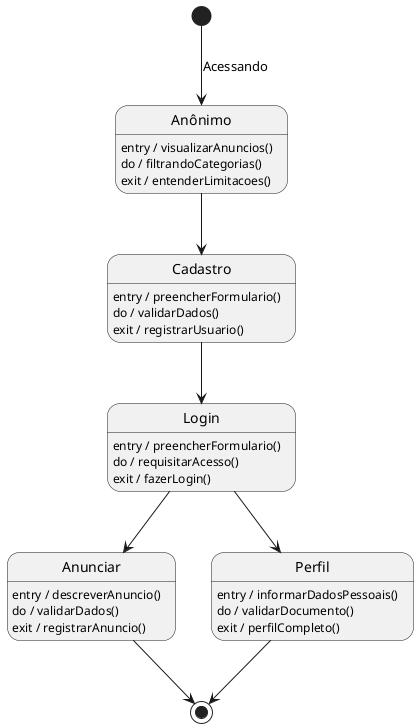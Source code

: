 @startuml Máquina de Estados

[*] --> Anônimo : Acessando
Anônimo : entry / visualizarAnuncios()
Anônimo : do / filtrandoCategorias()
Anônimo : exit / entenderLimitacoes()

Anônimo --> Cadastro
Cadastro : entry / preencherFormulario()
Cadastro : do / validarDados()
Cadastro : exit / registrarUsuario()

Cadastro --> Login
Login : entry / preencherFormulario()
Login : do / requisitarAcesso()
Login : exit / fazerLogin()

Login --> Anunciar
Login --> Perfil

Anunciar : entry / descreverAnuncio()
Anunciar : do / validarDados()
Anunciar : exit / registrarAnuncio()

Perfil : entry / informarDadosPessoais()
Perfil : do / validarDocumento()
Perfil : exit / perfilCompleto()

Anunciar --> [*]
Perfil --> [*]

@enduml